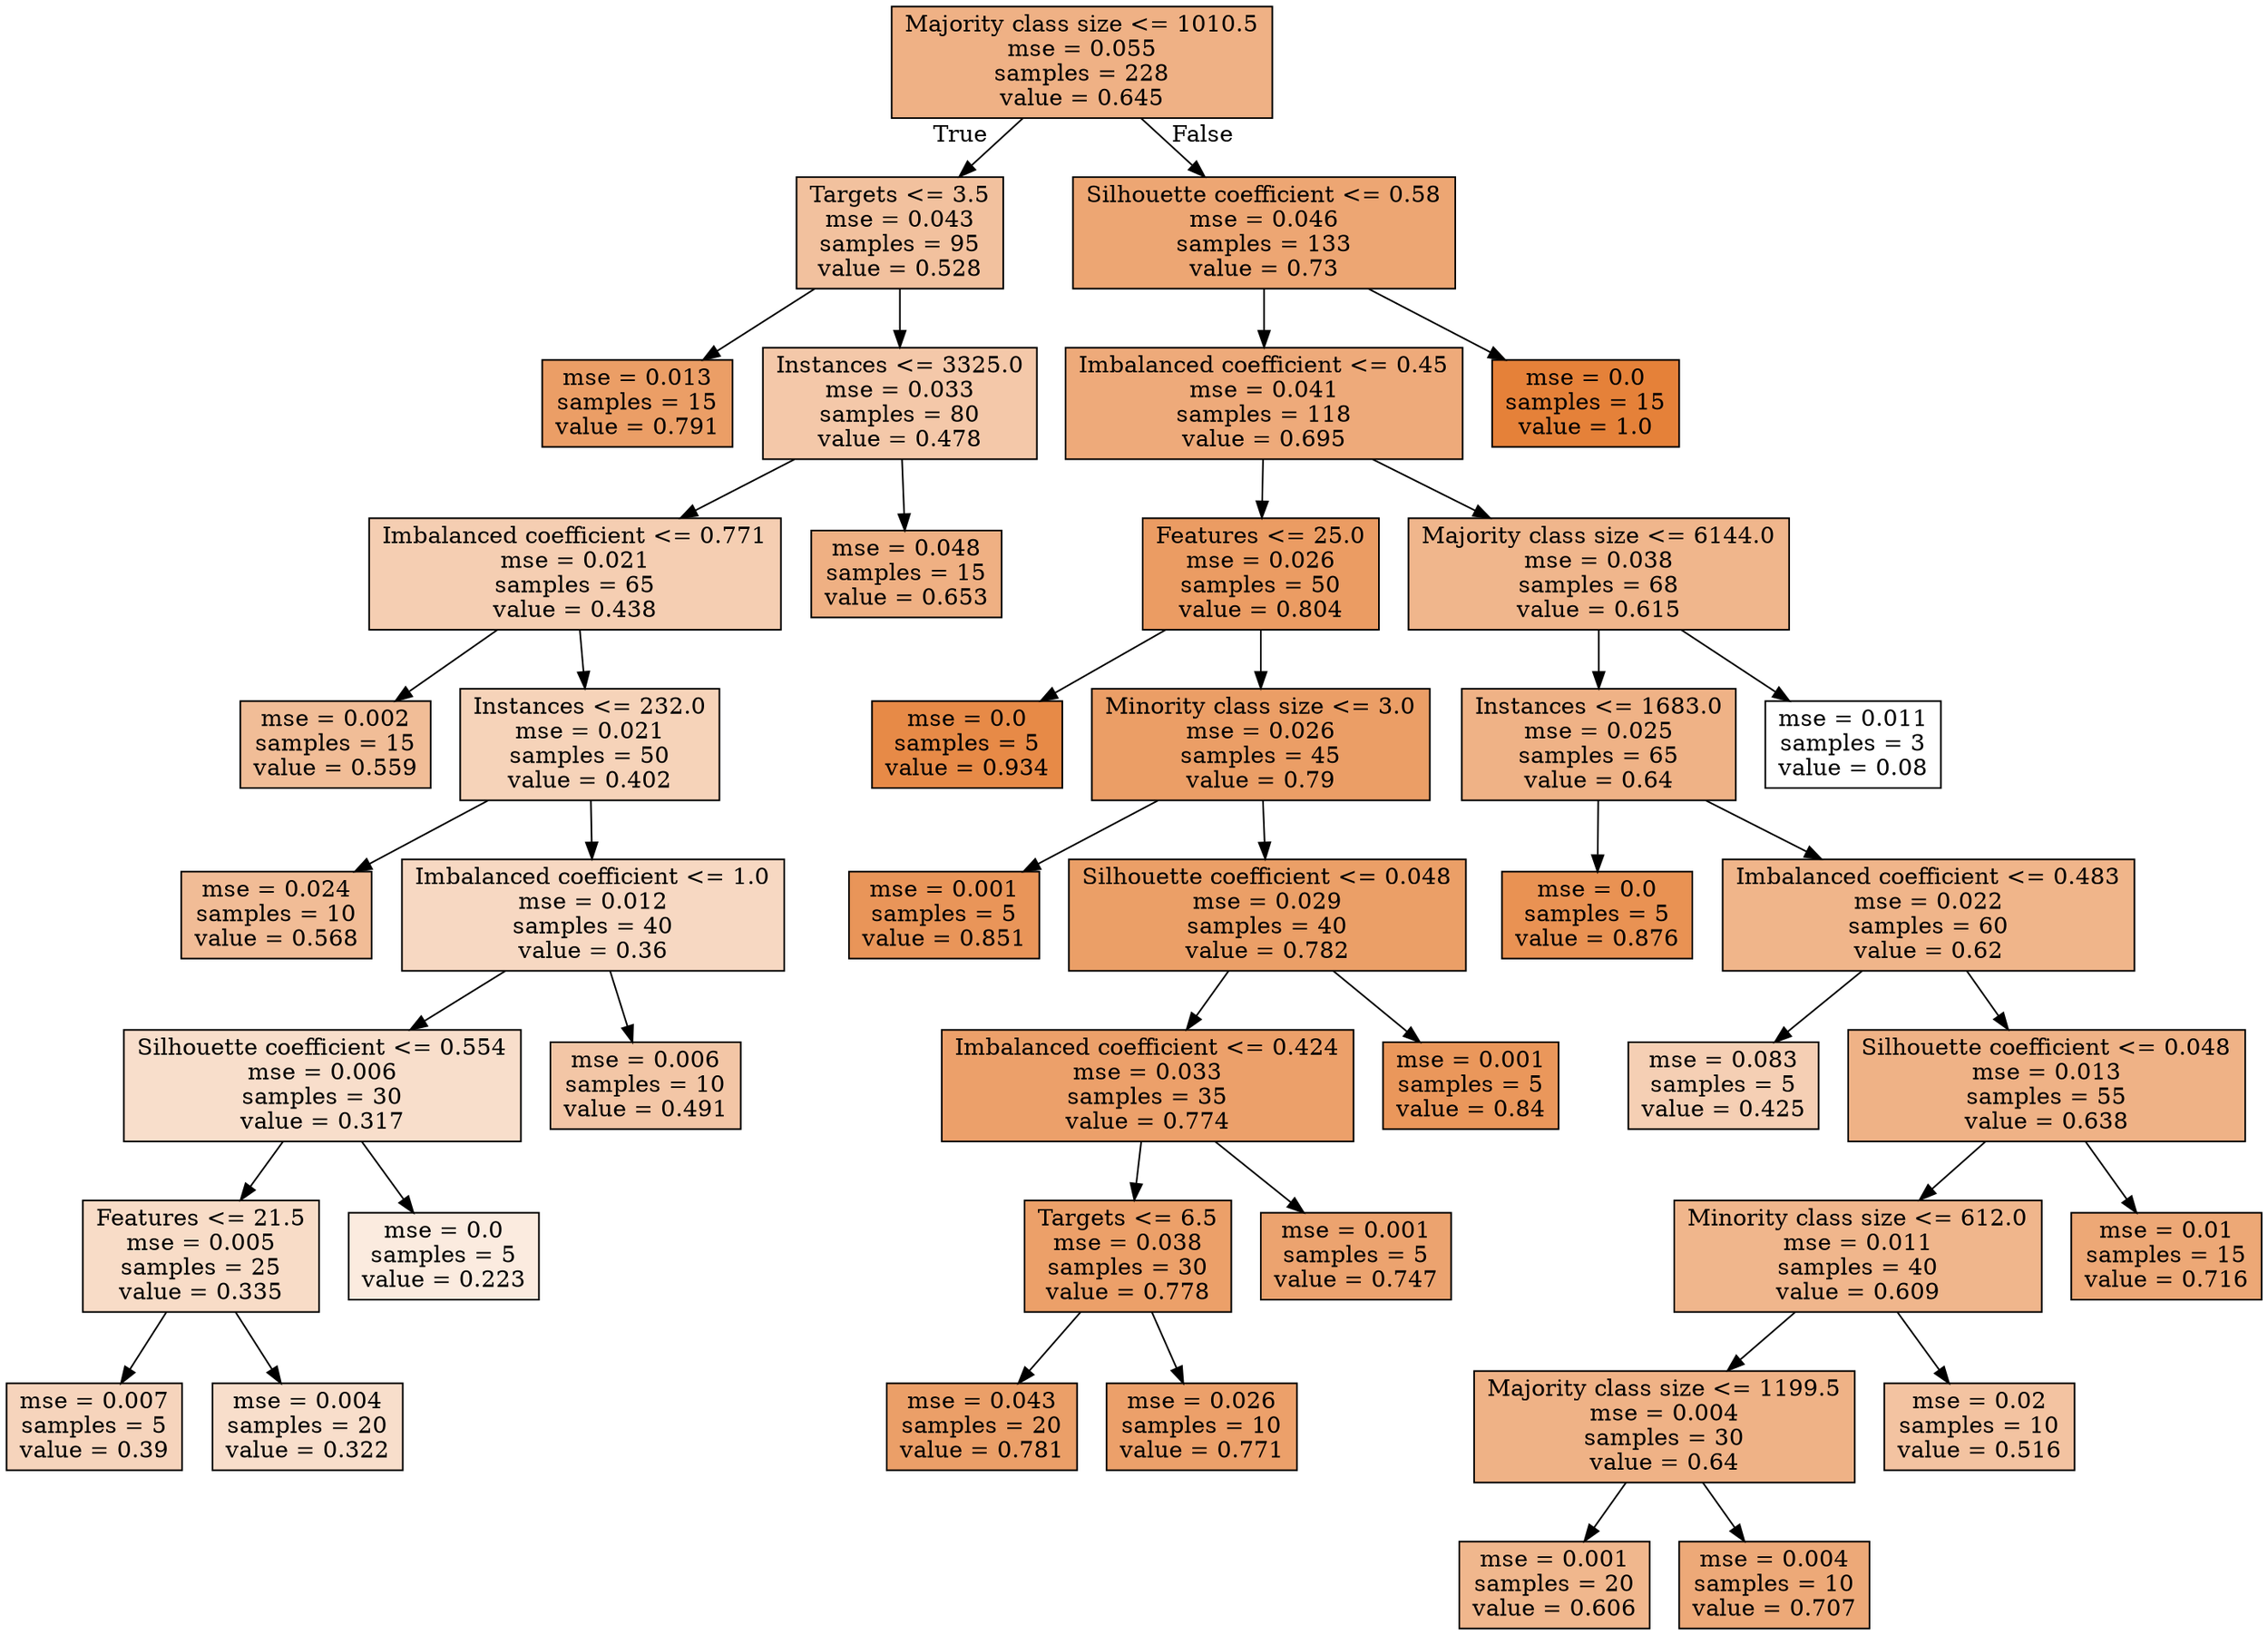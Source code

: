 digraph Tree {
node [shape=box, style="filled", color="black"] ;
0 [label="Majority class size <= 1010.5\nmse = 0.055\nsamples = 228\nvalue = 0.645", fillcolor="#e581399d"] ;
1 [label="Targets <= 3.5\nmse = 0.043\nsamples = 95\nvalue = 0.528", fillcolor="#e581397c"] ;
0 -> 1 [labeldistance=2.5, labelangle=45, headlabel="True"] ;
2 [label="mse = 0.013\nsamples = 15\nvalue = 0.791", fillcolor="#e58139c5"] ;
1 -> 2 ;
3 [label="Instances <= 3325.0\nmse = 0.033\nsamples = 80\nvalue = 0.478", fillcolor="#e581396e"] ;
1 -> 3 ;
4 [label="Imbalanced coefficient <= 0.771\nmse = 0.021\nsamples = 65\nvalue = 0.438", fillcolor="#e5813963"] ;
3 -> 4 ;
5 [label="mse = 0.002\nsamples = 15\nvalue = 0.559", fillcolor="#e5813985"] ;
4 -> 5 ;
6 [label="Instances <= 232.0\nmse = 0.021\nsamples = 50\nvalue = 0.402", fillcolor="#e5813959"] ;
4 -> 6 ;
7 [label="mse = 0.024\nsamples = 10\nvalue = 0.568", fillcolor="#e5813987"] ;
6 -> 7 ;
8 [label="Imbalanced coefficient <= 1.0\nmse = 0.012\nsamples = 40\nvalue = 0.36", fillcolor="#e581394e"] ;
6 -> 8 ;
9 [label="Silhouette coefficient <= 0.554\nmse = 0.006\nsamples = 30\nvalue = 0.317", fillcolor="#e5813942"] ;
8 -> 9 ;
10 [label="Features <= 21.5\nmse = 0.005\nsamples = 25\nvalue = 0.335", fillcolor="#e5813947"] ;
9 -> 10 ;
11 [label="mse = 0.007\nsamples = 5\nvalue = 0.39", fillcolor="#e5813956"] ;
10 -> 11 ;
12 [label="mse = 0.004\nsamples = 20\nvalue = 0.322", fillcolor="#e5813943"] ;
10 -> 12 ;
13 [label="mse = 0.0\nsamples = 5\nvalue = 0.223", fillcolor="#e5813928"] ;
9 -> 13 ;
14 [label="mse = 0.006\nsamples = 10\nvalue = 0.491", fillcolor="#e5813972"] ;
8 -> 14 ;
15 [label="mse = 0.048\nsamples = 15\nvalue = 0.653", fillcolor="#e581399f"] ;
3 -> 15 ;
16 [label="Silhouette coefficient <= 0.58\nmse = 0.046\nsamples = 133\nvalue = 0.73", fillcolor="#e58139b4"] ;
0 -> 16 [labeldistance=2.5, labelangle=-45, headlabel="False"] ;
17 [label="Imbalanced coefficient <= 0.45\nmse = 0.041\nsamples = 118\nvalue = 0.695", fillcolor="#e58139ab"] ;
16 -> 17 ;
18 [label="Features <= 25.0\nmse = 0.026\nsamples = 50\nvalue = 0.804", fillcolor="#e58139c9"] ;
17 -> 18 ;
19 [label="mse = 0.0\nsamples = 5\nvalue = 0.934", fillcolor="#e58139ed"] ;
18 -> 19 ;
20 [label="Minority class size <= 3.0\nmse = 0.026\nsamples = 45\nvalue = 0.79", fillcolor="#e58139c5"] ;
18 -> 20 ;
21 [label="mse = 0.001\nsamples = 5\nvalue = 0.851", fillcolor="#e58139d6"] ;
20 -> 21 ;
22 [label="Silhouette coefficient <= 0.048\nmse = 0.029\nsamples = 40\nvalue = 0.782", fillcolor="#e58139c3"] ;
20 -> 22 ;
23 [label="Imbalanced coefficient <= 0.424\nmse = 0.033\nsamples = 35\nvalue = 0.774", fillcolor="#e58139c0"] ;
22 -> 23 ;
24 [label="Targets <= 6.5\nmse = 0.038\nsamples = 30\nvalue = 0.778", fillcolor="#e58139c1"] ;
23 -> 24 ;
25 [label="mse = 0.043\nsamples = 20\nvalue = 0.781", fillcolor="#e58139c2"] ;
24 -> 25 ;
26 [label="mse = 0.026\nsamples = 10\nvalue = 0.771", fillcolor="#e58139c0"] ;
24 -> 26 ;
27 [label="mse = 0.001\nsamples = 5\nvalue = 0.747", fillcolor="#e58139b9"] ;
23 -> 27 ;
28 [label="mse = 0.001\nsamples = 5\nvalue = 0.84", fillcolor="#e58139d3"] ;
22 -> 28 ;
29 [label="Majority class size <= 6144.0\nmse = 0.038\nsamples = 68\nvalue = 0.615", fillcolor="#e5813994"] ;
17 -> 29 ;
30 [label="Instances <= 1683.0\nmse = 0.025\nsamples = 65\nvalue = 0.64", fillcolor="#e581399b"] ;
29 -> 30 ;
31 [label="mse = 0.0\nsamples = 5\nvalue = 0.876", fillcolor="#e58139dd"] ;
30 -> 31 ;
32 [label="Imbalanced coefficient <= 0.483\nmse = 0.022\nsamples = 60\nvalue = 0.62", fillcolor="#e5813996"] ;
30 -> 32 ;
33 [label="mse = 0.083\nsamples = 5\nvalue = 0.425", fillcolor="#e5813960"] ;
32 -> 33 ;
34 [label="Silhouette coefficient <= 0.048\nmse = 0.013\nsamples = 55\nvalue = 0.638", fillcolor="#e581399b"] ;
32 -> 34 ;
35 [label="Minority class size <= 612.0\nmse = 0.011\nsamples = 40\nvalue = 0.609", fillcolor="#e5813993"] ;
34 -> 35 ;
36 [label="Majority class size <= 1199.5\nmse = 0.004\nsamples = 30\nvalue = 0.64", fillcolor="#e581399b"] ;
35 -> 36 ;
37 [label="mse = 0.001\nsamples = 20\nvalue = 0.606", fillcolor="#e5813992"] ;
36 -> 37 ;
38 [label="mse = 0.004\nsamples = 10\nvalue = 0.707", fillcolor="#e58139ae"] ;
36 -> 38 ;
39 [label="mse = 0.02\nsamples = 10\nvalue = 0.516", fillcolor="#e5813979"] ;
35 -> 39 ;
40 [label="mse = 0.01\nsamples = 15\nvalue = 0.716", fillcolor="#e58139b0"] ;
34 -> 40 ;
41 [label="mse = 0.011\nsamples = 3\nvalue = 0.08", fillcolor="#e5813900"] ;
29 -> 41 ;
42 [label="mse = 0.0\nsamples = 15\nvalue = 1.0", fillcolor="#e58139ff"] ;
16 -> 42 ;
}